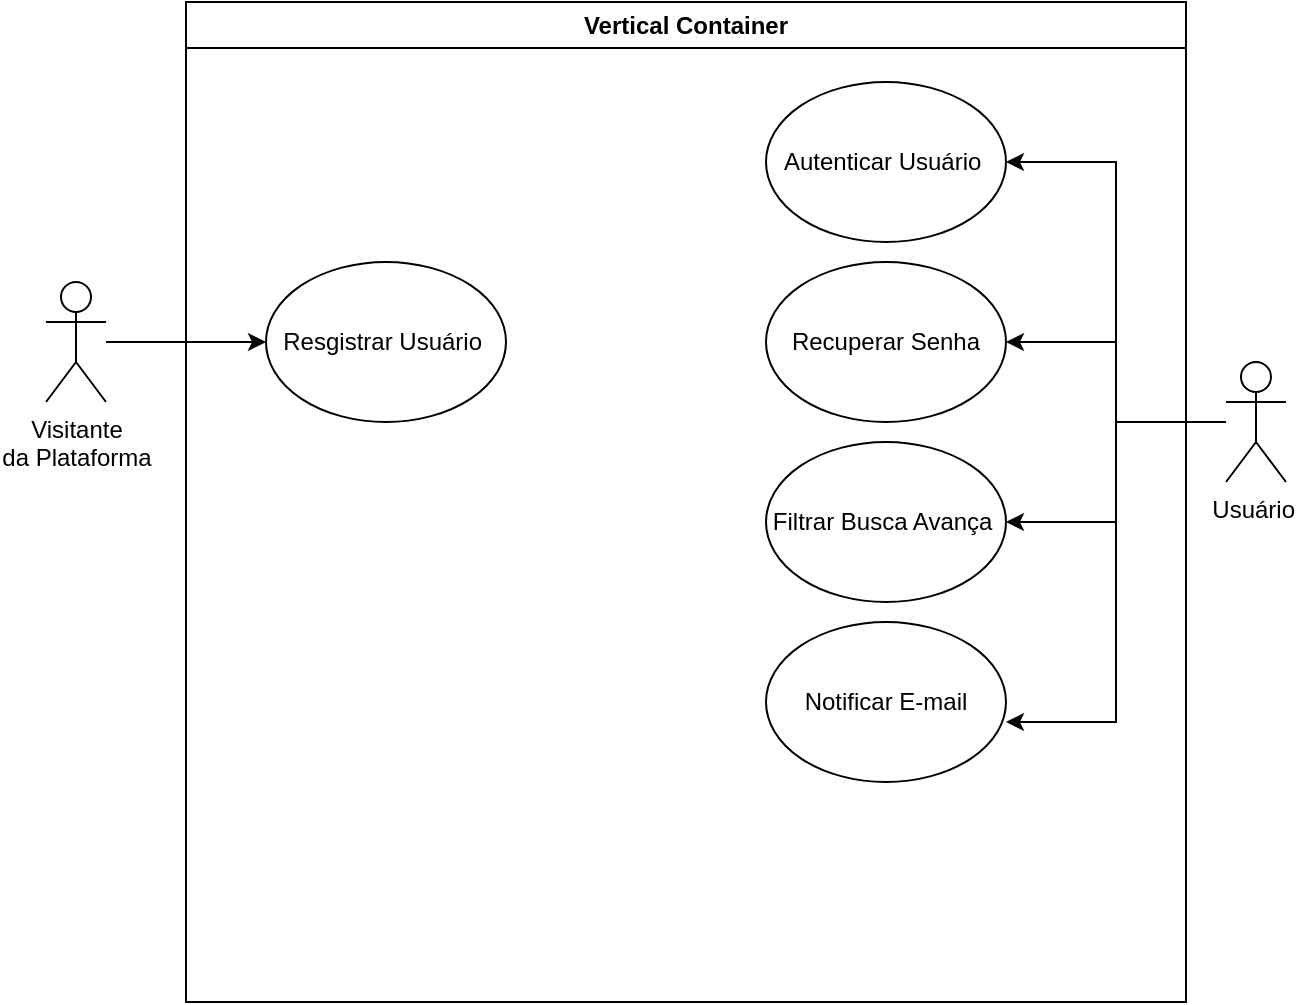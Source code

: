 <mxfile version="24.8.3">
  <diagram name="Página-1" id="Mkc9nX4HWOvUuhRCaWAJ">
    <mxGraphModel dx="1050" dy="522" grid="1" gridSize="10" guides="1" tooltips="1" connect="1" arrows="1" fold="1" page="1" pageScale="1" pageWidth="827" pageHeight="1169" math="0" shadow="0">
      <root>
        <mxCell id="0" />
        <mxCell id="1" parent="0" />
        <mxCell id="C3GCrD2o8ONIPfei5NRW-18" style="edgeStyle=orthogonalEdgeStyle;rounded=0;orthogonalLoop=1;jettySize=auto;html=1;entryX=0;entryY=0.5;entryDx=0;entryDy=0;" edge="1" parent="1" source="C3GCrD2o8ONIPfei5NRW-1" target="C3GCrD2o8ONIPfei5NRW-6">
          <mxGeometry relative="1" as="geometry" />
        </mxCell>
        <mxCell id="C3GCrD2o8ONIPfei5NRW-1" value="Visitante&lt;div&gt;da Plataforma&lt;/div&gt;" style="shape=umlActor;verticalLabelPosition=bottom;verticalAlign=top;html=1;outlineConnect=0;" vertex="1" parent="1">
          <mxGeometry x="110" y="160" width="30" height="60" as="geometry" />
        </mxCell>
        <mxCell id="C3GCrD2o8ONIPfei5NRW-19" style="edgeStyle=orthogonalEdgeStyle;rounded=0;orthogonalLoop=1;jettySize=auto;html=1;entryX=1;entryY=0.5;entryDx=0;entryDy=0;" edge="1" parent="1" source="C3GCrD2o8ONIPfei5NRW-2" target="C3GCrD2o8ONIPfei5NRW-11">
          <mxGeometry relative="1" as="geometry" />
        </mxCell>
        <mxCell id="C3GCrD2o8ONIPfei5NRW-21" style="edgeStyle=orthogonalEdgeStyle;rounded=0;orthogonalLoop=1;jettySize=auto;html=1;" edge="1" parent="1" source="C3GCrD2o8ONIPfei5NRW-2" target="C3GCrD2o8ONIPfei5NRW-9">
          <mxGeometry relative="1" as="geometry" />
        </mxCell>
        <mxCell id="C3GCrD2o8ONIPfei5NRW-22" style="edgeStyle=orthogonalEdgeStyle;rounded=0;orthogonalLoop=1;jettySize=auto;html=1;" edge="1" parent="1" source="C3GCrD2o8ONIPfei5NRW-2" target="C3GCrD2o8ONIPfei5NRW-10">
          <mxGeometry relative="1" as="geometry" />
        </mxCell>
        <mxCell id="C3GCrD2o8ONIPfei5NRW-2" value="Usuário&amp;nbsp;" style="shape=umlActor;verticalLabelPosition=bottom;verticalAlign=top;html=1;outlineConnect=0;" vertex="1" parent="1">
          <mxGeometry x="700" y="200" width="30" height="60" as="geometry" />
        </mxCell>
        <mxCell id="C3GCrD2o8ONIPfei5NRW-6" value="Resgistrar Usuário&amp;nbsp;" style="ellipse;whiteSpace=wrap;html=1;" vertex="1" parent="1">
          <mxGeometry x="220" y="150" width="120" height="80" as="geometry" />
        </mxCell>
        <mxCell id="C3GCrD2o8ONIPfei5NRW-8" value="Notificar E-mail" style="ellipse;whiteSpace=wrap;html=1;" vertex="1" parent="1">
          <mxGeometry x="470" y="330" width="120" height="80" as="geometry" />
        </mxCell>
        <mxCell id="C3GCrD2o8ONIPfei5NRW-9" value="Filtrar Busca Avança&amp;nbsp;" style="ellipse;whiteSpace=wrap;html=1;" vertex="1" parent="1">
          <mxGeometry x="470" y="240" width="120" height="80" as="geometry" />
        </mxCell>
        <mxCell id="C3GCrD2o8ONIPfei5NRW-10" value="Recuperar Senha" style="ellipse;whiteSpace=wrap;html=1;" vertex="1" parent="1">
          <mxGeometry x="470" y="150" width="120" height="80" as="geometry" />
        </mxCell>
        <mxCell id="C3GCrD2o8ONIPfei5NRW-11" value="Autenticar Usuário&amp;nbsp;" style="ellipse;whiteSpace=wrap;html=1;" vertex="1" parent="1">
          <mxGeometry x="470" y="60" width="120" height="80" as="geometry" />
        </mxCell>
        <mxCell id="C3GCrD2o8ONIPfei5NRW-20" style="edgeStyle=orthogonalEdgeStyle;rounded=0;orthogonalLoop=1;jettySize=auto;html=1;entryX=1;entryY=0.625;entryDx=0;entryDy=0;entryPerimeter=0;" edge="1" parent="1" source="C3GCrD2o8ONIPfei5NRW-2" target="C3GCrD2o8ONIPfei5NRW-8">
          <mxGeometry relative="1" as="geometry" />
        </mxCell>
        <mxCell id="C3GCrD2o8ONIPfei5NRW-23" value="Vertical Container" style="swimlane;whiteSpace=wrap;html=1;" vertex="1" parent="1">
          <mxGeometry x="180" y="20" width="500" height="500" as="geometry" />
        </mxCell>
      </root>
    </mxGraphModel>
  </diagram>
</mxfile>
